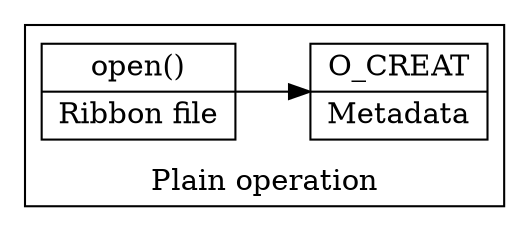 digraph G
{
	rankdir="LR"
	graph [compound=true labelloc=b]
	node [shape=record];
	subgraph cluster_plain{
		label="Plain operation"
		open_pl [label="open() | Ribbon file"]
		creat_pl [label="O_CREAT | Metadata"]
	}
	open_pl -> creat_pl
}
